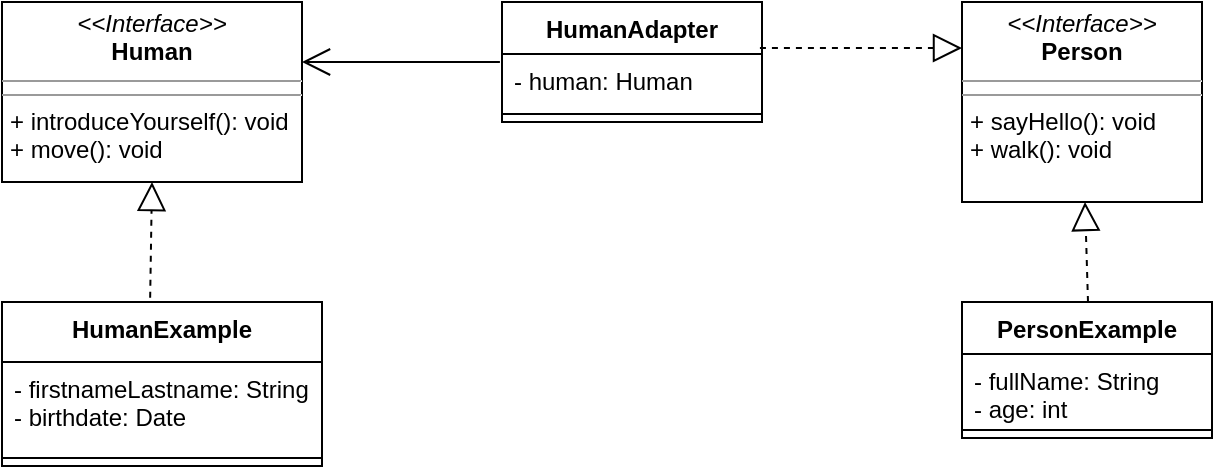 <mxfile version="17.4.5"><diagram id="CtpMZgK1xeJ9gUxC231S" name="Page-1"><mxGraphModel dx="1102" dy="574" grid="1" gridSize="10" guides="1" tooltips="1" connect="1" arrows="1" fold="1" page="1" pageScale="1" pageWidth="850" pageHeight="1100" math="0" shadow="0"><root><mxCell id="0"/><mxCell id="1" parent="0"/><mxCell id="z6bI_yAdH5h7G4WSqjlY-1" value="PersonExample" style="swimlane;fontStyle=1;align=center;verticalAlign=top;childLayout=stackLayout;horizontal=1;startSize=26;horizontalStack=0;resizeParent=1;resizeParentMax=0;resizeLast=0;collapsible=1;marginBottom=0;" vertex="1" parent="1"><mxGeometry x="610" y="190" width="125" height="68" as="geometry"/></mxCell><mxCell id="z6bI_yAdH5h7G4WSqjlY-2" value="- fullName: String&#xA;- age: int&#xA;" style="text;strokeColor=none;fillColor=none;align=left;verticalAlign=top;spacingLeft=4;spacingRight=4;overflow=hidden;rotatable=0;points=[[0,0.5],[1,0.5]];portConstraint=eastwest;" vertex="1" parent="z6bI_yAdH5h7G4WSqjlY-1"><mxGeometry y="26" width="125" height="34" as="geometry"/></mxCell><mxCell id="z6bI_yAdH5h7G4WSqjlY-3" value="" style="line;strokeWidth=1;fillColor=none;align=left;verticalAlign=middle;spacingTop=-1;spacingLeft=3;spacingRight=3;rotatable=0;labelPosition=right;points=[];portConstraint=eastwest;" vertex="1" parent="z6bI_yAdH5h7G4WSqjlY-1"><mxGeometry y="60" width="125" height="8" as="geometry"/></mxCell><mxCell id="z6bI_yAdH5h7G4WSqjlY-5" value="&lt;p style=&quot;margin: 0px ; margin-top: 4px ; text-align: center&quot;&gt;&lt;i&gt;&amp;lt;&amp;lt;Interface&amp;gt;&amp;gt;&lt;/i&gt;&lt;br&gt;&lt;b&gt;Person&lt;/b&gt;&lt;br&gt;&lt;/p&gt;&lt;hr size=&quot;1&quot;&gt;&lt;hr size=&quot;1&quot;&gt;&lt;p style=&quot;margin: 0px ; margin-left: 4px&quot;&gt;+ sayHello(): void&lt;br&gt;+ walk(): void&lt;br&gt;&lt;/p&gt;" style="verticalAlign=top;align=left;overflow=fill;fontSize=12;fontFamily=Helvetica;html=1;" vertex="1" parent="1"><mxGeometry x="610" y="40" width="120" height="100" as="geometry"/></mxCell><mxCell id="z6bI_yAdH5h7G4WSqjlY-6" value="&lt;p style=&quot;margin: 0px ; margin-top: 4px ; text-align: center&quot;&gt;&lt;i&gt;&amp;lt;&amp;lt;Interface&amp;gt;&amp;gt;&lt;/i&gt;&lt;br&gt;&lt;b&gt;Human&lt;/b&gt;&lt;br&gt;&lt;/p&gt;&lt;hr size=&quot;1&quot;&gt;&lt;hr size=&quot;1&quot;&gt;&lt;p style=&quot;margin: 0px ; margin-left: 4px&quot;&gt;+ introduceYourself(): void&lt;br&gt;+ move(): void&lt;br&gt;&lt;/p&gt;" style="verticalAlign=top;align=left;overflow=fill;fontSize=12;fontFamily=Helvetica;html=1;" vertex="1" parent="1"><mxGeometry x="130" y="40" width="150" height="90" as="geometry"/></mxCell><mxCell id="z6bI_yAdH5h7G4WSqjlY-7" value="HumanExample" style="swimlane;fontStyle=1;align=center;verticalAlign=top;childLayout=stackLayout;horizontal=1;startSize=30;horizontalStack=0;resizeParent=1;resizeParentMax=0;resizeLast=0;collapsible=1;marginBottom=0;" vertex="1" parent="1"><mxGeometry x="130" y="190" width="160" height="82" as="geometry"><mxRectangle x="130" y="190" width="120" height="26" as="alternateBounds"/></mxGeometry></mxCell><mxCell id="z6bI_yAdH5h7G4WSqjlY-8" value="- firstnameLastname: String&#xA;- birthdate: Date&#xA;" style="text;strokeColor=none;fillColor=none;align=left;verticalAlign=top;spacingLeft=4;spacingRight=4;overflow=hidden;rotatable=0;points=[[0,0.5],[1,0.5]];portConstraint=eastwest;" vertex="1" parent="z6bI_yAdH5h7G4WSqjlY-7"><mxGeometry y="30" width="160" height="44" as="geometry"/></mxCell><mxCell id="z6bI_yAdH5h7G4WSqjlY-9" value="" style="line;strokeWidth=1;fillColor=none;align=left;verticalAlign=middle;spacingTop=-1;spacingLeft=3;spacingRight=3;rotatable=0;labelPosition=right;points=[];portConstraint=eastwest;" vertex="1" parent="z6bI_yAdH5h7G4WSqjlY-7"><mxGeometry y="74" width="160" height="8" as="geometry"/></mxCell><mxCell id="z6bI_yAdH5h7G4WSqjlY-10" value="HumanAdapter" style="swimlane;fontStyle=1;align=center;verticalAlign=top;childLayout=stackLayout;horizontal=1;startSize=26;horizontalStack=0;resizeParent=1;resizeParentMax=0;resizeLast=0;collapsible=1;marginBottom=0;" vertex="1" parent="1"><mxGeometry x="380" y="40" width="130" height="60" as="geometry"/></mxCell><mxCell id="z6bI_yAdH5h7G4WSqjlY-11" value="- human: Human" style="text;strokeColor=none;fillColor=none;align=left;verticalAlign=top;spacingLeft=4;spacingRight=4;overflow=hidden;rotatable=0;points=[[0,0.5],[1,0.5]];portConstraint=eastwest;" vertex="1" parent="z6bI_yAdH5h7G4WSqjlY-10"><mxGeometry y="26" width="130" height="26" as="geometry"/></mxCell><mxCell id="z6bI_yAdH5h7G4WSqjlY-12" value="" style="line;strokeWidth=1;fillColor=none;align=left;verticalAlign=middle;spacingTop=-1;spacingLeft=3;spacingRight=3;rotatable=0;labelPosition=right;points=[];portConstraint=eastwest;" vertex="1" parent="z6bI_yAdH5h7G4WSqjlY-10"><mxGeometry y="52" width="130" height="8" as="geometry"/></mxCell><mxCell id="z6bI_yAdH5h7G4WSqjlY-14" value="" style="endArrow=block;dashed=1;endFill=0;endSize=12;html=1;rounded=0;entryX=0.5;entryY=1;entryDx=0;entryDy=0;exitX=0.463;exitY=-0.026;exitDx=0;exitDy=0;exitPerimeter=0;" edge="1" parent="1" source="z6bI_yAdH5h7G4WSqjlY-7" target="z6bI_yAdH5h7G4WSqjlY-6"><mxGeometry width="160" relative="1" as="geometry"><mxPoint x="285" y="200" as="sourcePoint"/><mxPoint x="500" y="300" as="targetPoint"/></mxGeometry></mxCell><mxCell id="z6bI_yAdH5h7G4WSqjlY-15" value="" style="endArrow=block;dashed=1;endFill=0;endSize=12;html=1;rounded=0;" edge="1" parent="1" target="z6bI_yAdH5h7G4WSqjlY-5"><mxGeometry width="160" relative="1" as="geometry"><mxPoint x="673" y="190" as="sourcePoint"/><mxPoint x="670" y="140" as="targetPoint"/></mxGeometry></mxCell><mxCell id="z6bI_yAdH5h7G4WSqjlY-16" value="" style="endArrow=block;dashed=1;endFill=0;endSize=12;html=1;rounded=0;exitX=0.992;exitY=-0.115;exitDx=0;exitDy=0;exitPerimeter=0;" edge="1" parent="1" source="z6bI_yAdH5h7G4WSqjlY-11"><mxGeometry width="160" relative="1" as="geometry"><mxPoint x="511.075" y="207" as="sourcePoint"/><mxPoint x="610" y="63" as="targetPoint"/></mxGeometry></mxCell><mxCell id="z6bI_yAdH5h7G4WSqjlY-18" value="" style="endArrow=open;endSize=12;html=1;rounded=0;exitX=-0.008;exitY=0.154;exitDx=0;exitDy=0;exitPerimeter=0;" edge="1" parent="1" source="z6bI_yAdH5h7G4WSqjlY-11"><mxGeometry x="-0.062" y="60" width="160" relative="1" as="geometry"><mxPoint x="360" y="70" as="sourcePoint"/><mxPoint x="280" y="70" as="targetPoint"/><mxPoint as="offset"/></mxGeometry></mxCell></root></mxGraphModel></diagram></mxfile>